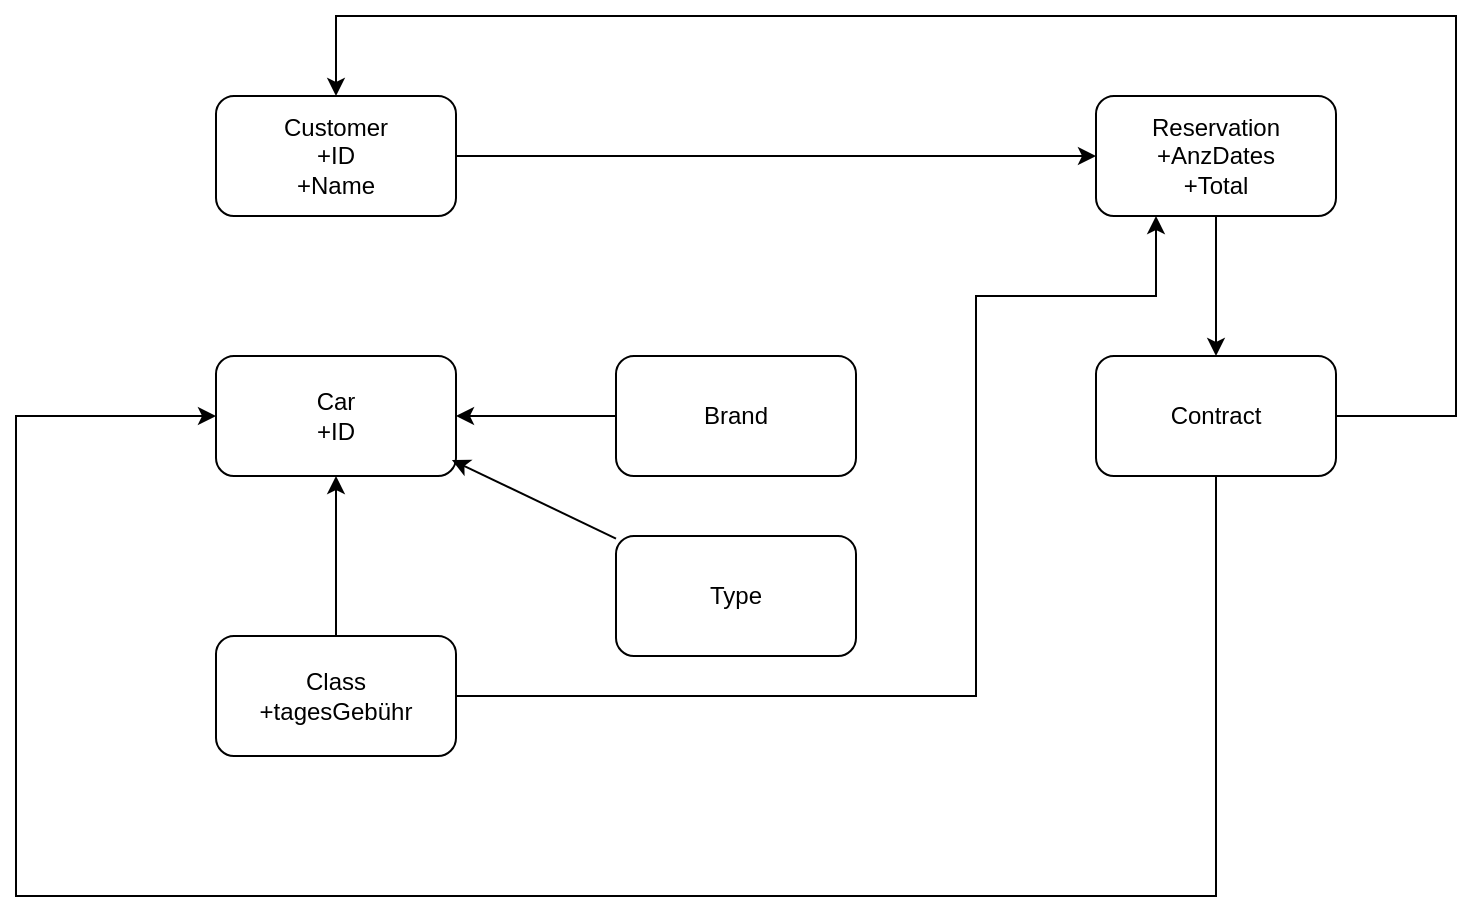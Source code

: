 <mxfile version="20.0.1" type="device"><diagram id="WfhYvL8QnI1VjWZtEKjq" name="Page-1"><mxGraphModel dx="1648" dy="780" grid="1" gridSize="10" guides="1" tooltips="1" connect="1" arrows="1" fold="1" page="1" pageScale="1" pageWidth="1100" pageHeight="850" math="0" shadow="0"><root><mxCell id="0"/><mxCell id="1" parent="0"/><mxCell id="pL_CEiqDeMDIPOXB5Dd5-11" style="edgeStyle=none;rounded=0;orthogonalLoop=1;jettySize=auto;html=1;" edge="1" parent="1" source="pL_CEiqDeMDIPOXB5Dd5-1" target="pL_CEiqDeMDIPOXB5Dd5-6"><mxGeometry relative="1" as="geometry"/></mxCell><mxCell id="pL_CEiqDeMDIPOXB5Dd5-1" value="Customer&lt;br&gt;+ID&lt;br&gt;+Name" style="rounded=1;whiteSpace=wrap;html=1;" vertex="1" parent="1"><mxGeometry x="340" y="160" width="120" height="60" as="geometry"/></mxCell><mxCell id="pL_CEiqDeMDIPOXB5Dd5-2" value="Car&lt;br&gt;+ID" style="rounded=1;whiteSpace=wrap;html=1;" vertex="1" parent="1"><mxGeometry x="340" y="290" width="120" height="60" as="geometry"/></mxCell><mxCell id="pL_CEiqDeMDIPOXB5Dd5-15" style="edgeStyle=none;rounded=0;orthogonalLoop=1;jettySize=auto;html=1;" edge="1" parent="1" source="pL_CEiqDeMDIPOXB5Dd5-3" target="pL_CEiqDeMDIPOXB5Dd5-2"><mxGeometry relative="1" as="geometry"/></mxCell><mxCell id="pL_CEiqDeMDIPOXB5Dd5-3" value="Brand" style="rounded=1;whiteSpace=wrap;html=1;" vertex="1" parent="1"><mxGeometry x="540" y="290" width="120" height="60" as="geometry"/></mxCell><mxCell id="pL_CEiqDeMDIPOXB5Dd5-14" style="edgeStyle=none;rounded=0;orthogonalLoop=1;jettySize=auto;html=1;entryX=0.983;entryY=0.867;entryDx=0;entryDy=0;entryPerimeter=0;" edge="1" parent="1" source="pL_CEiqDeMDIPOXB5Dd5-4" target="pL_CEiqDeMDIPOXB5Dd5-2"><mxGeometry relative="1" as="geometry"/></mxCell><mxCell id="pL_CEiqDeMDIPOXB5Dd5-4" value="Type" style="rounded=1;whiteSpace=wrap;html=1;" vertex="1" parent="1"><mxGeometry x="540" y="380" width="120" height="60" as="geometry"/></mxCell><mxCell id="pL_CEiqDeMDIPOXB5Dd5-8" style="rounded=0;orthogonalLoop=1;jettySize=auto;html=1;" edge="1" parent="1" source="pL_CEiqDeMDIPOXB5Dd5-5" target="pL_CEiqDeMDIPOXB5Dd5-2"><mxGeometry relative="1" as="geometry"/></mxCell><mxCell id="pL_CEiqDeMDIPOXB5Dd5-13" style="edgeStyle=none;rounded=0;orthogonalLoop=1;jettySize=auto;html=1;entryX=0.25;entryY=1;entryDx=0;entryDy=0;" edge="1" parent="1" source="pL_CEiqDeMDIPOXB5Dd5-5" target="pL_CEiqDeMDIPOXB5Dd5-6"><mxGeometry relative="1" as="geometry"><Array as="points"><mxPoint x="720" y="460"/><mxPoint x="720" y="260"/><mxPoint x="810" y="260"/></Array></mxGeometry></mxCell><mxCell id="pL_CEiqDeMDIPOXB5Dd5-5" value="Class&lt;br&gt;+tagesGebühr" style="rounded=1;whiteSpace=wrap;html=1;" vertex="1" parent="1"><mxGeometry x="340" y="430" width="120" height="60" as="geometry"/></mxCell><mxCell id="pL_CEiqDeMDIPOXB5Dd5-12" style="edgeStyle=none;rounded=0;orthogonalLoop=1;jettySize=auto;html=1;entryX=0.5;entryY=0;entryDx=0;entryDy=0;" edge="1" parent="1" source="pL_CEiqDeMDIPOXB5Dd5-6" target="pL_CEiqDeMDIPOXB5Dd5-7"><mxGeometry relative="1" as="geometry"/></mxCell><mxCell id="pL_CEiqDeMDIPOXB5Dd5-6" value="Reservation&lt;br&gt;+AnzDates&lt;br&gt;+Total" style="rounded=1;whiteSpace=wrap;html=1;" vertex="1" parent="1"><mxGeometry x="780" y="160" width="120" height="60" as="geometry"/></mxCell><mxCell id="pL_CEiqDeMDIPOXB5Dd5-16" style="edgeStyle=none;rounded=0;orthogonalLoop=1;jettySize=auto;html=1;entryX=0.5;entryY=0;entryDx=0;entryDy=0;" edge="1" parent="1" source="pL_CEiqDeMDIPOXB5Dd5-7" target="pL_CEiqDeMDIPOXB5Dd5-1"><mxGeometry relative="1" as="geometry"><Array as="points"><mxPoint x="960" y="320"/><mxPoint x="960" y="120"/><mxPoint x="400" y="120"/></Array></mxGeometry></mxCell><mxCell id="pL_CEiqDeMDIPOXB5Dd5-17" style="edgeStyle=none;rounded=0;orthogonalLoop=1;jettySize=auto;html=1;entryX=0;entryY=0.5;entryDx=0;entryDy=0;" edge="1" parent="1" source="pL_CEiqDeMDIPOXB5Dd5-7" target="pL_CEiqDeMDIPOXB5Dd5-2"><mxGeometry relative="1" as="geometry"><Array as="points"><mxPoint x="840" y="560"/><mxPoint x="240" y="560"/><mxPoint x="240" y="320"/></Array></mxGeometry></mxCell><mxCell id="pL_CEiqDeMDIPOXB5Dd5-7" value="Contract" style="rounded=1;whiteSpace=wrap;html=1;" vertex="1" parent="1"><mxGeometry x="780" y="290" width="120" height="60" as="geometry"/></mxCell></root></mxGraphModel></diagram></mxfile>
